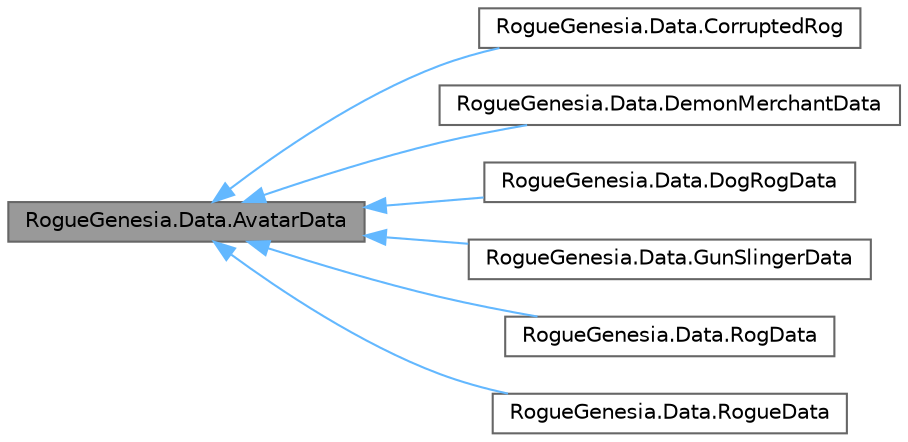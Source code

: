 digraph "RogueGenesia.Data.AvatarData"
{
 // LATEX_PDF_SIZE
  bgcolor="transparent";
  edge [fontname=Helvetica,fontsize=10,labelfontname=Helvetica,labelfontsize=10];
  node [fontname=Helvetica,fontsize=10,shape=box,height=0.2,width=0.4];
  rankdir="LR";
  Node1 [label="RogueGenesia.Data.AvatarData",height=0.2,width=0.4,color="gray40", fillcolor="grey60", style="filled", fontcolor="black",tooltip=" "];
  Node1 -> Node2 [dir="back",color="steelblue1",style="solid"];
  Node2 [label="RogueGenesia.Data.CorruptedRog",height=0.2,width=0.4,color="gray40", fillcolor="white", style="filled",URL="$class_rogue_genesia_1_1_data_1_1_corrupted_rog.html",tooltip=" "];
  Node1 -> Node3 [dir="back",color="steelblue1",style="solid"];
  Node3 [label="RogueGenesia.Data.DemonMerchantData",height=0.2,width=0.4,color="gray40", fillcolor="white", style="filled",URL="$class_rogue_genesia_1_1_data_1_1_demon_merchant_data.html",tooltip=" "];
  Node1 -> Node4 [dir="back",color="steelblue1",style="solid"];
  Node4 [label="RogueGenesia.Data.DogRogData",height=0.2,width=0.4,color="gray40", fillcolor="white", style="filled",URL="$class_rogue_genesia_1_1_data_1_1_dog_rog_data.html",tooltip=" "];
  Node1 -> Node5 [dir="back",color="steelblue1",style="solid"];
  Node5 [label="RogueGenesia.Data.GunSlingerData",height=0.2,width=0.4,color="gray40", fillcolor="white", style="filled",URL="$class_rogue_genesia_1_1_data_1_1_gun_slinger_data.html",tooltip=" "];
  Node1 -> Node6 [dir="back",color="steelblue1",style="solid"];
  Node6 [label="RogueGenesia.Data.RogData",height=0.2,width=0.4,color="gray40", fillcolor="white", style="filled",URL="$class_rogue_genesia_1_1_data_1_1_rog_data.html",tooltip=" "];
  Node1 -> Node7 [dir="back",color="steelblue1",style="solid"];
  Node7 [label="RogueGenesia.Data.RogueData",height=0.2,width=0.4,color="gray40", fillcolor="white", style="filled",URL="$class_rogue_genesia_1_1_data_1_1_rogue_data.html",tooltip=" "];
}
